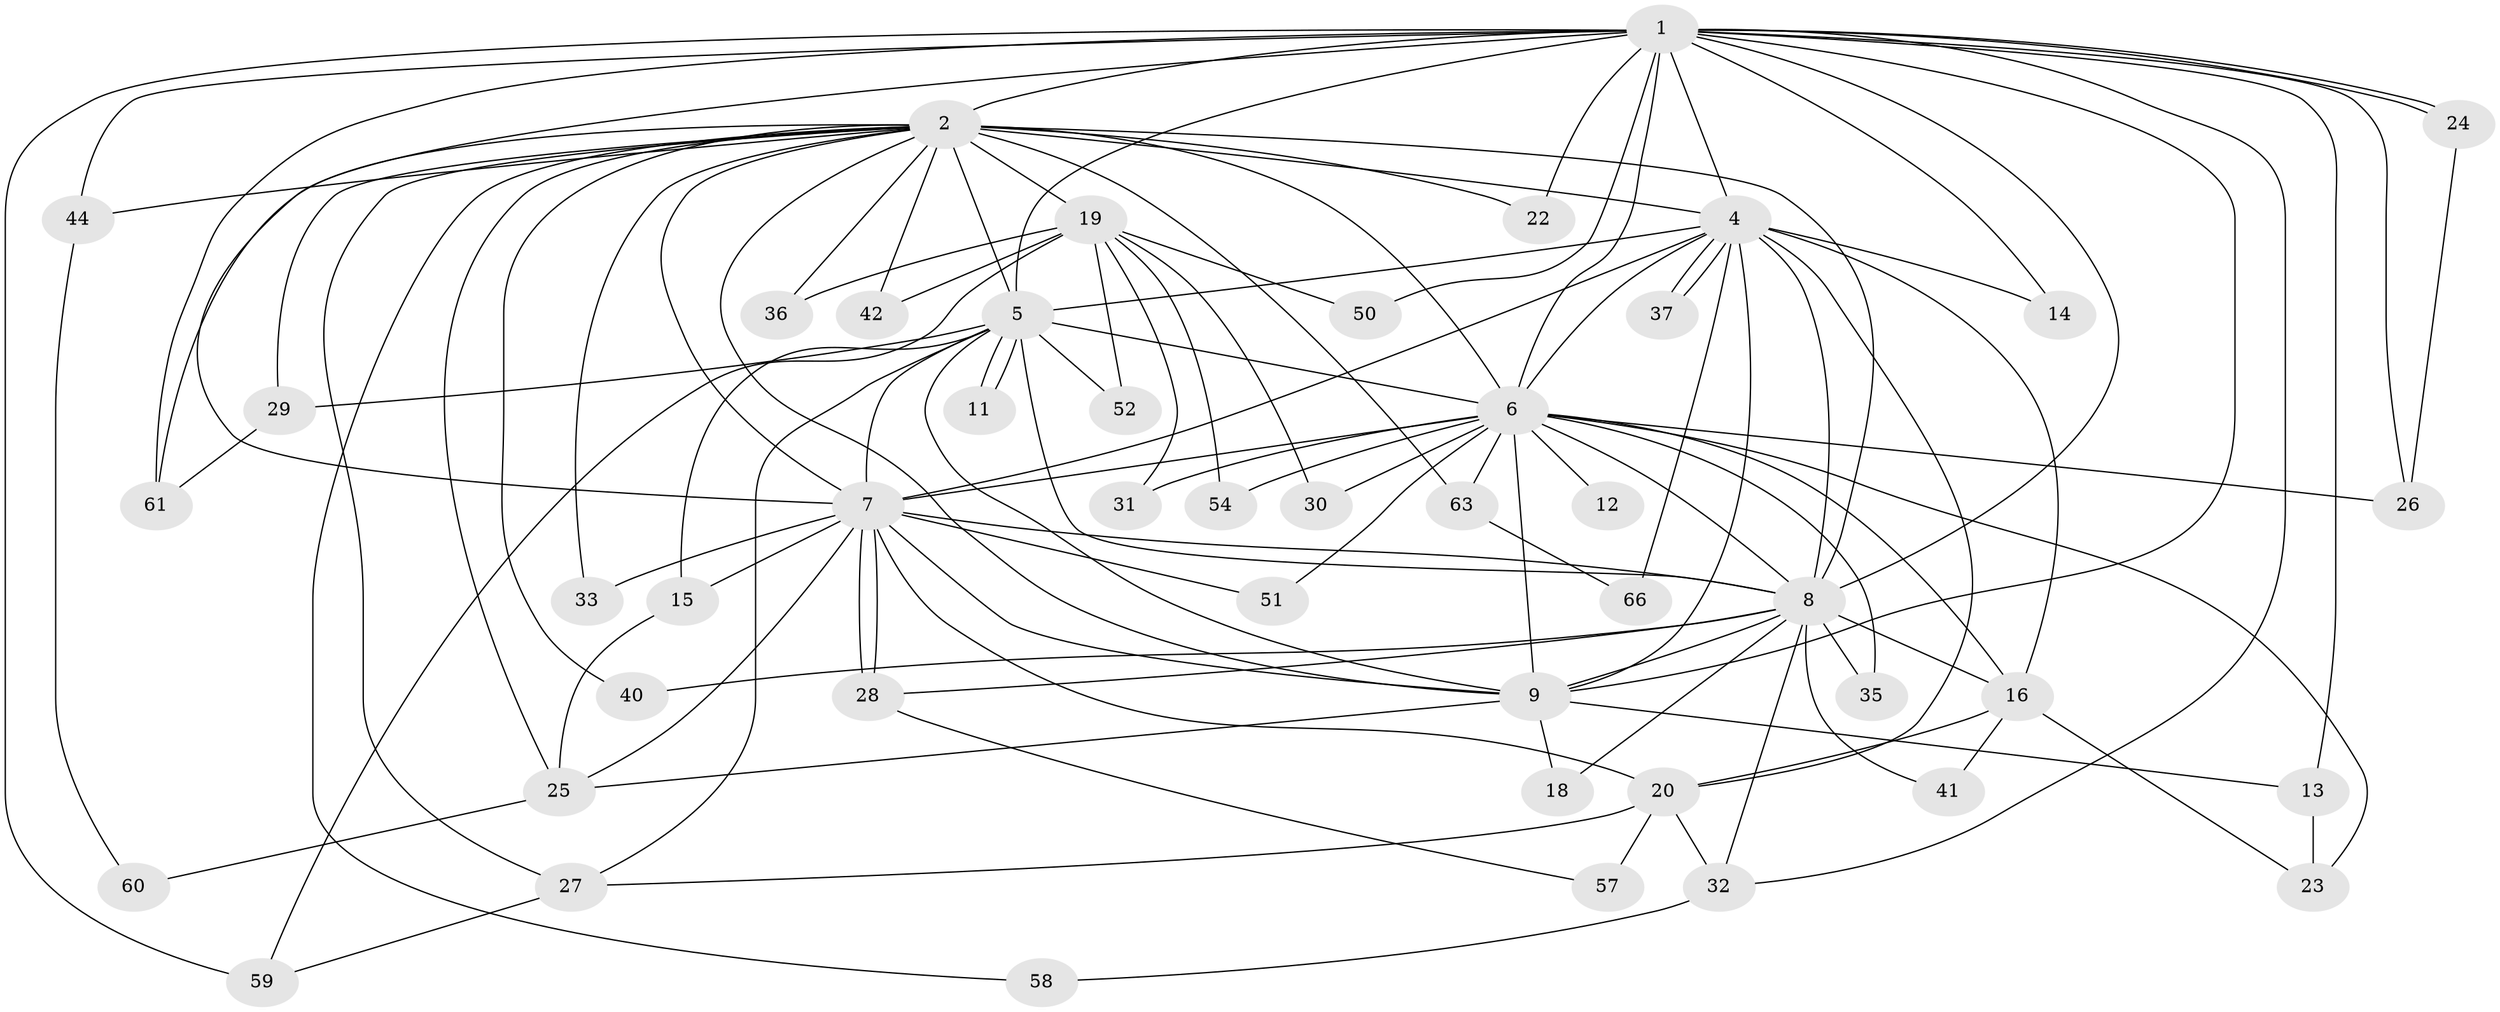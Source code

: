 // Generated by graph-tools (version 1.1) at 2025/51/02/27/25 19:51:51]
// undirected, 47 vertices, 115 edges
graph export_dot {
graph [start="1"]
  node [color=gray90,style=filled];
  1 [super="+21"];
  2 [super="+3"];
  4 [super="+43"];
  5 [super="+47"];
  6 [super="+10"];
  7 [super="+55"];
  8 [super="+56"];
  9 [super="+34"];
  11;
  12;
  13;
  14;
  15;
  16 [super="+17"];
  18;
  19 [super="+46"];
  20 [super="+48"];
  22;
  23 [super="+62"];
  24;
  25 [super="+45"];
  26 [super="+39"];
  27;
  28 [super="+53"];
  29 [super="+64"];
  30;
  31;
  32 [super="+38"];
  33;
  35;
  36;
  37;
  40;
  41;
  42;
  44 [super="+49"];
  50;
  51;
  52;
  54;
  57;
  58;
  59 [super="+65"];
  60;
  61;
  63;
  66;
  1 -- 2 [weight=3];
  1 -- 4;
  1 -- 5;
  1 -- 6 [weight=2];
  1 -- 7;
  1 -- 8;
  1 -- 9;
  1 -- 13;
  1 -- 14;
  1 -- 22;
  1 -- 24;
  1 -- 24;
  1 -- 50;
  1 -- 61;
  1 -- 26;
  1 -- 32;
  1 -- 44;
  1 -- 59;
  2 -- 4 [weight=2];
  2 -- 5 [weight=2];
  2 -- 6 [weight=4];
  2 -- 7 [weight=2];
  2 -- 8 [weight=2];
  2 -- 9 [weight=3];
  2 -- 19 [weight=3];
  2 -- 22;
  2 -- 27;
  2 -- 33;
  2 -- 58;
  2 -- 25;
  2 -- 29;
  2 -- 36;
  2 -- 40;
  2 -- 42;
  2 -- 44 [weight=2];
  2 -- 61;
  2 -- 63;
  4 -- 5;
  4 -- 6 [weight=2];
  4 -- 7;
  4 -- 8;
  4 -- 9 [weight=2];
  4 -- 14;
  4 -- 20;
  4 -- 37;
  4 -- 37;
  4 -- 66;
  4 -- 16;
  5 -- 6 [weight=2];
  5 -- 7;
  5 -- 8 [weight=2];
  5 -- 9;
  5 -- 11;
  5 -- 11;
  5 -- 15;
  5 -- 29;
  5 -- 52;
  5 -- 27;
  6 -- 7 [weight=2];
  6 -- 8 [weight=2];
  6 -- 9 [weight=2];
  6 -- 16;
  6 -- 23;
  6 -- 30;
  6 -- 31;
  6 -- 51;
  6 -- 54;
  6 -- 35;
  6 -- 12;
  6 -- 26;
  6 -- 63;
  7 -- 8;
  7 -- 9;
  7 -- 15;
  7 -- 20;
  7 -- 28;
  7 -- 28;
  7 -- 33;
  7 -- 51;
  7 -- 25;
  8 -- 9;
  8 -- 16;
  8 -- 18;
  8 -- 32;
  8 -- 35;
  8 -- 40;
  8 -- 41;
  8 -- 28;
  9 -- 13;
  9 -- 18;
  9 -- 25;
  13 -- 23;
  15 -- 25;
  16 -- 23;
  16 -- 20;
  16 -- 41;
  19 -- 30;
  19 -- 31;
  19 -- 36;
  19 -- 42;
  19 -- 54;
  19 -- 59;
  19 -- 50;
  19 -- 52;
  20 -- 27;
  20 -- 32;
  20 -- 57;
  24 -- 26;
  25 -- 60;
  27 -- 59;
  28 -- 57;
  29 -- 61;
  32 -- 58;
  44 -- 60;
  63 -- 66;
}
